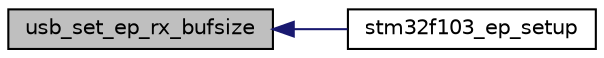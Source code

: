 digraph "usb_set_ep_rx_bufsize"
{
  edge [fontname="Helvetica",fontsize="10",labelfontname="Helvetica",labelfontsize="10"];
  node [fontname="Helvetica",fontsize="10",shape=record];
  rankdir="LR";
  Node1 [label="usb_set_ep_rx_bufsize",height=0.2,width=0.4,color="black", fillcolor="grey75", style="filled", fontcolor="black"];
  Node1 -> Node2 [dir="back",color="midnightblue",fontsize="10",style="solid",fontname="Helvetica"];
  Node2 [label="stm32f103_ep_setup",height=0.2,width=0.4,color="black", fillcolor="white", style="filled",URL="$usb__f103_8c.html#af09955f524ada7d17da30b03553bb6ab"];
}
